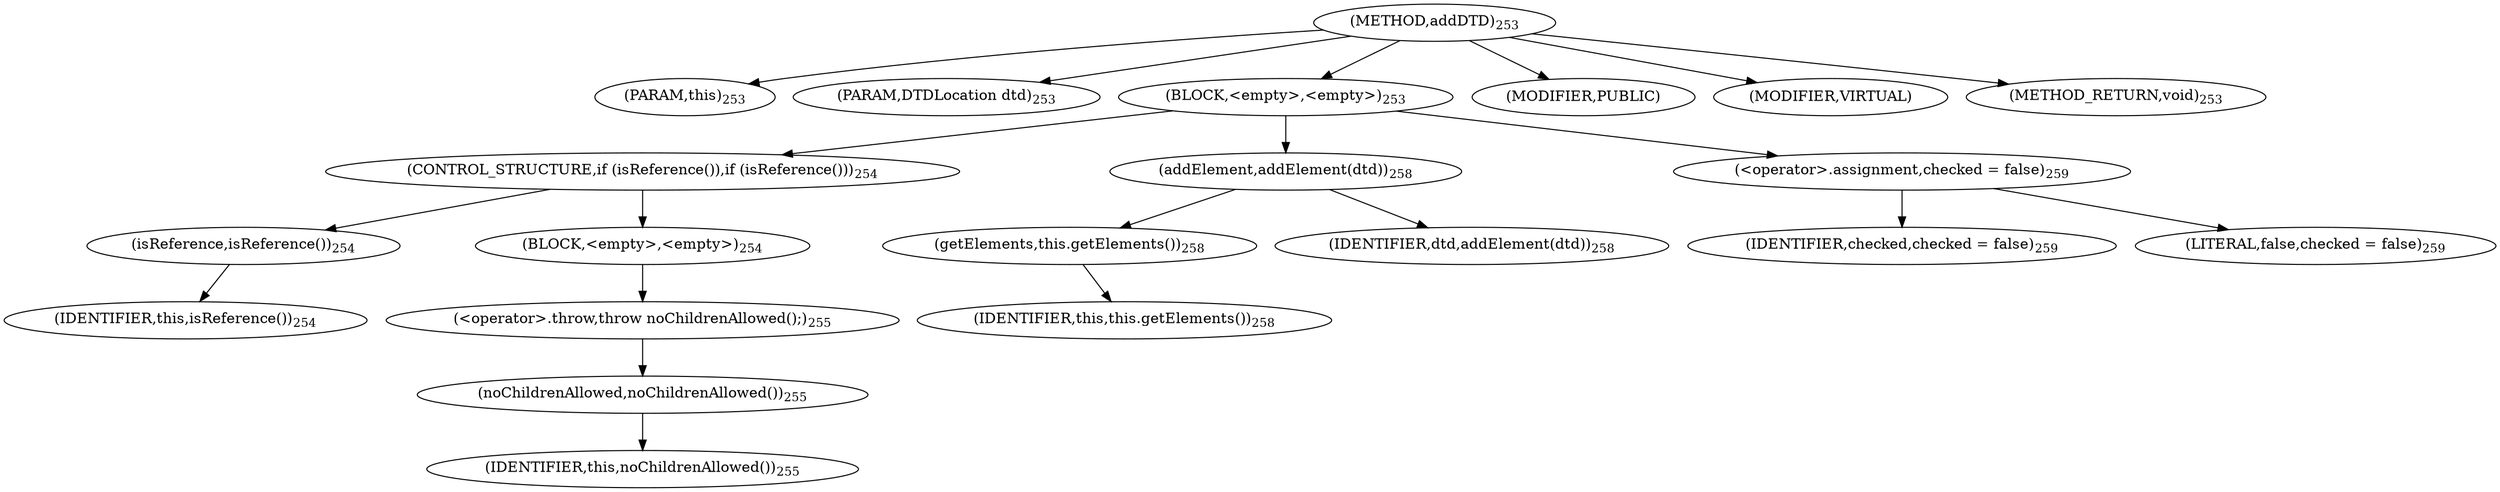 digraph "addDTD" {  
"261" [label = <(METHOD,addDTD)<SUB>253</SUB>> ]
"21" [label = <(PARAM,this)<SUB>253</SUB>> ]
"262" [label = <(PARAM,DTDLocation dtd)<SUB>253</SUB>> ]
"263" [label = <(BLOCK,&lt;empty&gt;,&lt;empty&gt;)<SUB>253</SUB>> ]
"264" [label = <(CONTROL_STRUCTURE,if (isReference()),if (isReference()))<SUB>254</SUB>> ]
"265" [label = <(isReference,isReference())<SUB>254</SUB>> ]
"20" [label = <(IDENTIFIER,this,isReference())<SUB>254</SUB>> ]
"266" [label = <(BLOCK,&lt;empty&gt;,&lt;empty&gt;)<SUB>254</SUB>> ]
"267" [label = <(&lt;operator&gt;.throw,throw noChildrenAllowed();)<SUB>255</SUB>> ]
"268" [label = <(noChildrenAllowed,noChildrenAllowed())<SUB>255</SUB>> ]
"22" [label = <(IDENTIFIER,this,noChildrenAllowed())<SUB>255</SUB>> ]
"269" [label = <(addElement,addElement(dtd))<SUB>258</SUB>> ]
"270" [label = <(getElements,this.getElements())<SUB>258</SUB>> ]
"23" [label = <(IDENTIFIER,this,this.getElements())<SUB>258</SUB>> ]
"271" [label = <(IDENTIFIER,dtd,addElement(dtd))<SUB>258</SUB>> ]
"272" [label = <(&lt;operator&gt;.assignment,checked = false)<SUB>259</SUB>> ]
"273" [label = <(IDENTIFIER,checked,checked = false)<SUB>259</SUB>> ]
"274" [label = <(LITERAL,false,checked = false)<SUB>259</SUB>> ]
"275" [label = <(MODIFIER,PUBLIC)> ]
"276" [label = <(MODIFIER,VIRTUAL)> ]
"277" [label = <(METHOD_RETURN,void)<SUB>253</SUB>> ]
  "261" -> "21" 
  "261" -> "262" 
  "261" -> "263" 
  "261" -> "275" 
  "261" -> "276" 
  "261" -> "277" 
  "263" -> "264" 
  "263" -> "269" 
  "263" -> "272" 
  "264" -> "265" 
  "264" -> "266" 
  "265" -> "20" 
  "266" -> "267" 
  "267" -> "268" 
  "268" -> "22" 
  "269" -> "270" 
  "269" -> "271" 
  "270" -> "23" 
  "272" -> "273" 
  "272" -> "274" 
}
